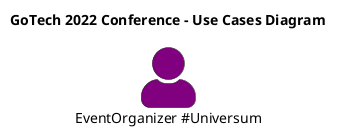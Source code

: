 @startuml

title GoTech 2022 Conference - Use Cases Diagram
left to right direction
skinparam actorStyle awesome
skinparam usecase {
backgroundColor OrangeRed
fontColor white
}
skinparam rectangle {
fontColor white
}

:EventOrganizer #Universum: as EA #Purple

@enduml